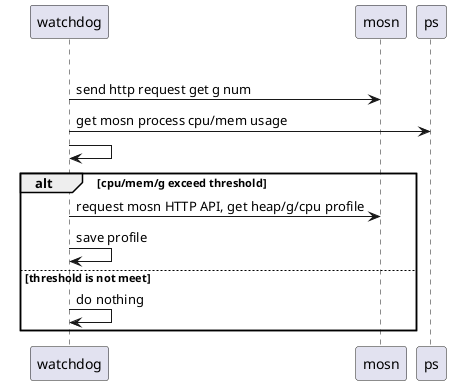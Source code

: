 @startuml auto dump
participant watchdog
participant mosn

loop every 5 seconds
watchdog -> mosn: send http request get g num
watchdog -> ps: get mosn process cpu/mem usage
watchdog -> watchdog:
    alt cpu/mem/g exceed threshold
        watchdog -> mosn: request mosn HTTP API, get heap/g/cpu profile
        watchdog -> watchdog: save profile
    else threshold is not meet
        watchdog -> watchdog: do nothing
end

@enduml